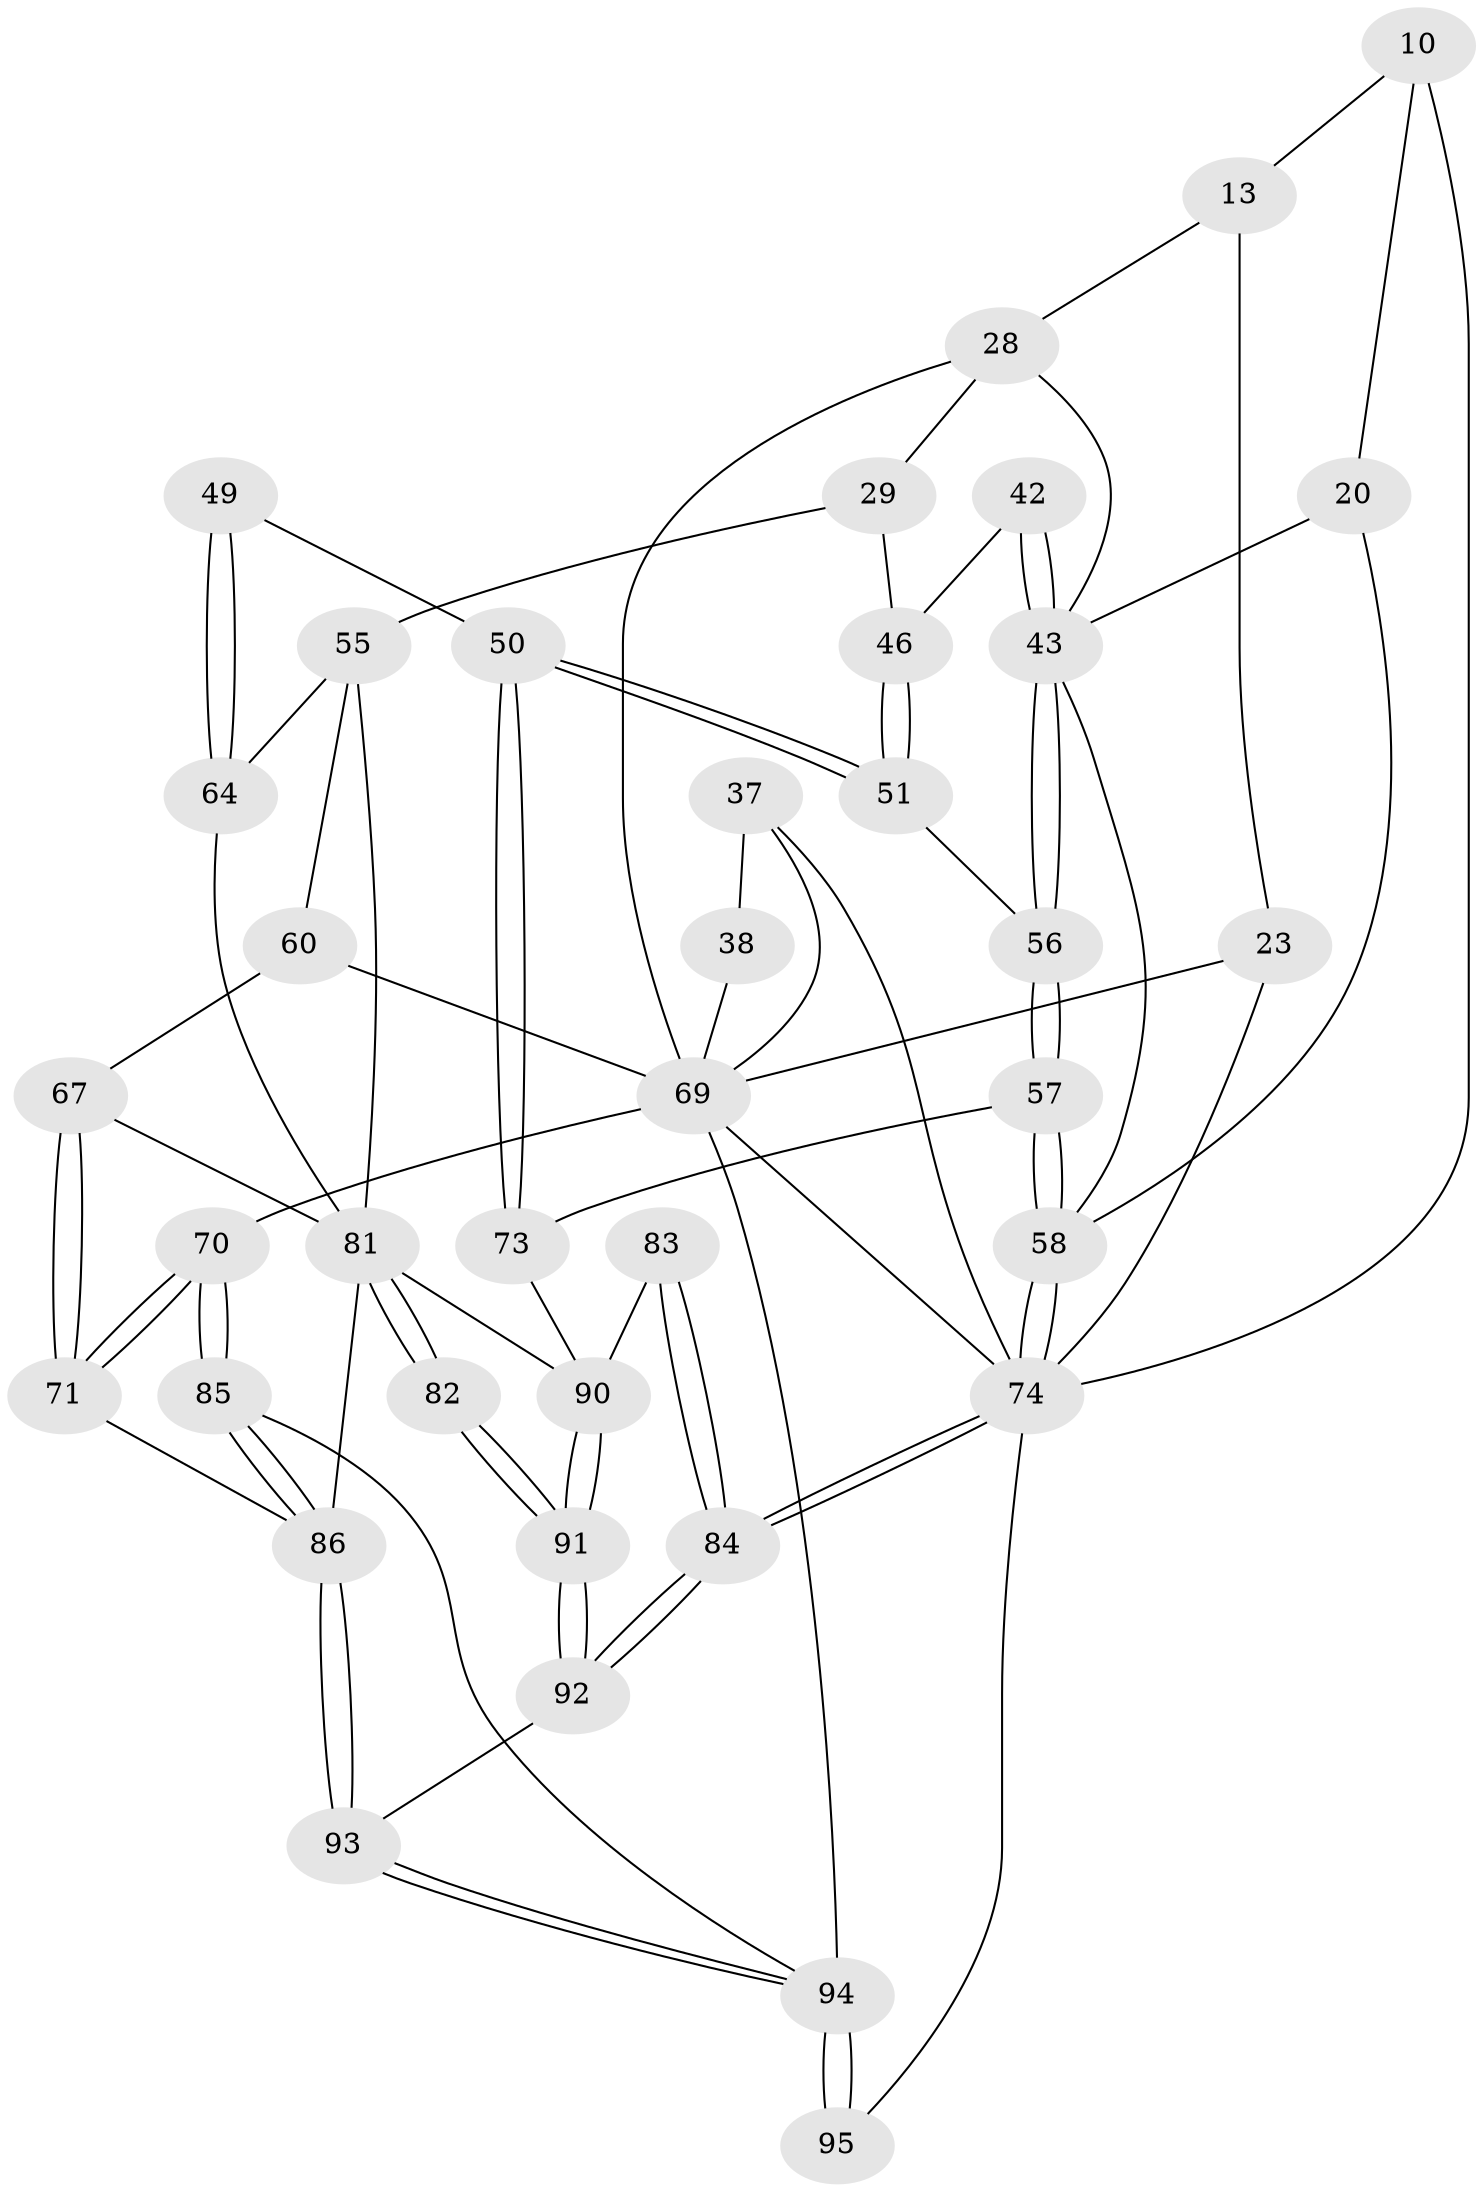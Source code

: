 // original degree distribution, {3: 0.021052631578947368, 5: 0.5473684210526316, 6: 0.2, 4: 0.23157894736842105}
// Generated by graph-tools (version 1.1) at 2025/05/03/04/25 22:05:44]
// undirected, 38 vertices, 87 edges
graph export_dot {
graph [start="1"]
  node [color=gray90,style=filled];
  10 [pos="+0.14449817105886426+0.08867027535515135",super="+9+8"];
  13 [pos="+0.3024723745646524+0.14629491253297172",super="+12"];
  20 [pos="+0.1309150926989999+0.3010988266362349",super="+16"];
  23 [pos="+0.6694237357765014+0.20588495084339867",super="+14"];
  28 [pos="+0.2969310692474801+0.3439179129604387",super="+22"];
  29 [pos="+0.23940634324322976+0.38401547430104715"];
  37 [pos="+0.9380372811641593+0.41549533932042565",super="+34+35"];
  38 [pos="+0.7940005307716195+0.5347345095514698"];
  42 [pos="+0.08612215850101912+0.49444025030947286",super="+31"];
  43 [pos="+0.07381369009214485+0.4978106208446719",super="+40"];
  46 [pos="+0.17289945281402405+0.4757795818339486",super="+30"];
  49 [pos="+0.28365267408172473+0.6255821952487206"];
  50 [pos="+0.2530103896615143+0.6155126864060156"];
  51 [pos="+0.18313832465724633+0.5788999551807762"];
  55 [pos="+0.468398161604504+0.4770302463076498",super="+53+47"];
  56 [pos="+0.10612451777393055+0.5898879744966579"];
  57 [pos="+0.018895295463138746+0.6910837348676139"];
  58 [pos="+0+0.6860663513238229",super="+41+39+15"];
  60 [pos="+0.5225626201525587+0.4520276888807406",super="+59+52"];
  64 [pos="+0.31130153880601413+0.6503590128060538",super="+54+48"];
  67 [pos="+0.6356197207360852+0.58717658613978",super="+61"];
  69 [pos="+0.8347465041141546+0.6857304284784234",super="+68+45+32+24+33"];
  70 [pos="+0.8054168297422516+0.7122327975990652"];
  71 [pos="+0.7250660106208217+0.7089033450079865"];
  73 [pos="+0.05645408119810759+0.7145285278744403"];
  74 [pos="+0+1",super="+5+72"];
  81 [pos="+0.46559794315885683+0.8497625276941108",super="+65+76"];
  82 [pos="+0.4169421992026604+0.8740357192214527"];
  83 [pos="+0.11554243786519372+0.8695218393213744"];
  84 [pos="+0+1"];
  85 [pos="+0.766870055020709+0.8692366259880616"];
  86 [pos="+0.6251080739064799+0.9161388991684987",super="+80+79"];
  90 [pos="+0.2283020196714446+0.8394718529402024",super="+77+78"];
  91 [pos="+0.33330502651328475+1"];
  92 [pos="+0.3253028628639519+1"];
  93 [pos="+0.5659360379517477+1"];
  94 [pos="+0.7969021934919508+1",super="+89+88"];
  95 [pos="+0.9751542435730283+1",super="+75"];
  10 -- 74 [weight=3];
  10 -- 20;
  10 -- 13 [weight=2];
  13 -- 23;
  13 -- 28 [weight=2];
  20 -- 58 [weight=2];
  20 -- 43;
  23 -- 74 [weight=2];
  23 -- 69;
  28 -- 29;
  28 -- 69 [weight=2];
  28 -- 43;
  29 -- 46;
  29 -- 55;
  37 -- 38 [weight=2];
  37 -- 74 [weight=2];
  37 -- 69;
  38 -- 69;
  42 -- 43 [weight=2];
  42 -- 43;
  42 -- 46 [weight=2];
  43 -- 56;
  43 -- 56;
  43 -- 58;
  46 -- 51;
  46 -- 51;
  49 -- 50;
  49 -- 64 [weight=2];
  49 -- 64;
  50 -- 51;
  50 -- 51;
  50 -- 73;
  50 -- 73;
  51 -- 56;
  55 -- 64 [weight=2];
  55 -- 81;
  55 -- 60;
  56 -- 57;
  56 -- 57;
  57 -- 58;
  57 -- 58;
  57 -- 73;
  58 -- 74 [weight=2];
  58 -- 74;
  60 -- 67 [weight=2];
  60 -- 69 [weight=2];
  64 -- 81;
  67 -- 71;
  67 -- 71;
  67 -- 81;
  69 -- 70;
  69 -- 74;
  69 -- 94;
  70 -- 71;
  70 -- 71;
  70 -- 85;
  70 -- 85;
  71 -- 86;
  73 -- 90;
  74 -- 84;
  74 -- 84;
  74 -- 95 [weight=3];
  81 -- 82 [weight=2];
  81 -- 82;
  81 -- 86 [weight=2];
  81 -- 90;
  82 -- 91;
  82 -- 91;
  83 -- 84;
  83 -- 84;
  83 -- 90 [weight=2];
  84 -- 92;
  84 -- 92;
  85 -- 86;
  85 -- 86;
  85 -- 94;
  86 -- 93;
  86 -- 93;
  90 -- 91;
  90 -- 91;
  91 -- 92;
  91 -- 92;
  92 -- 93;
  93 -- 94;
  93 -- 94;
  94 -- 95 [weight=3];
  94 -- 95;
}
